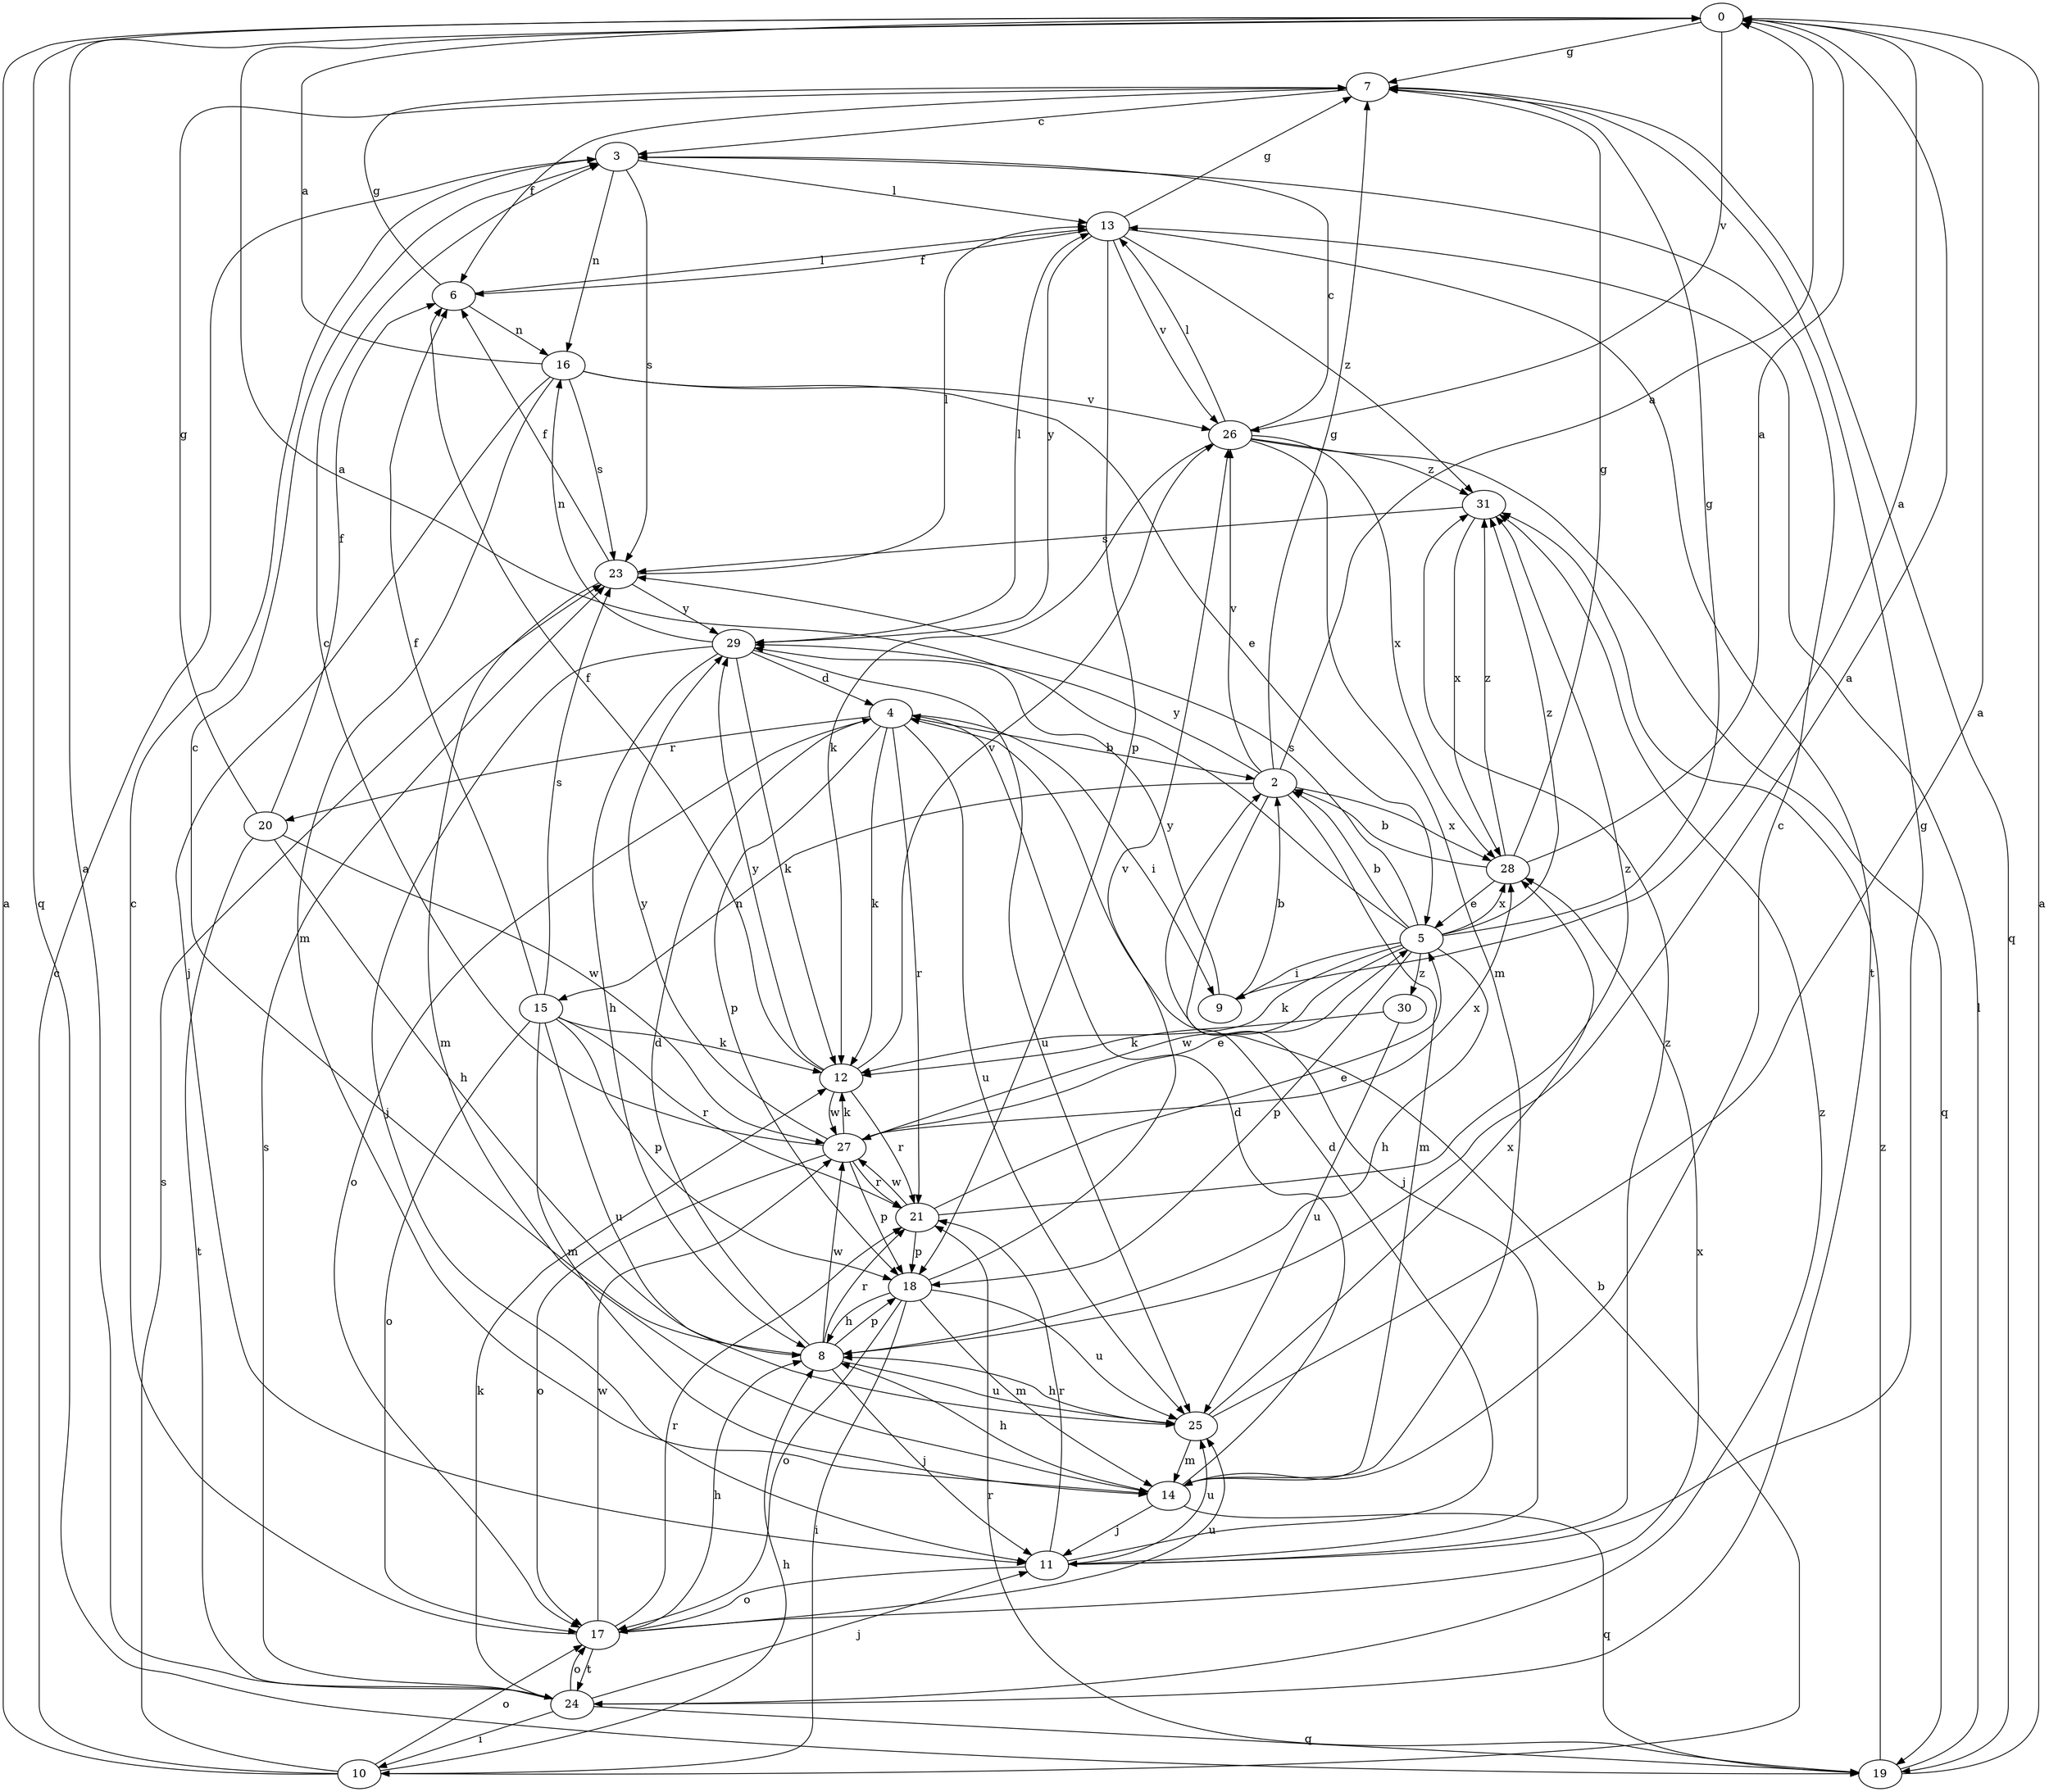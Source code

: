 strict digraph  {
0;
2;
3;
4;
5;
6;
7;
8;
9;
10;
11;
12;
13;
14;
15;
16;
17;
18;
19;
20;
21;
23;
24;
25;
26;
27;
28;
29;
30;
31;
0 -> 7  [label=g];
0 -> 19  [label=q];
0 -> 26  [label=v];
2 -> 0  [label=a];
2 -> 7  [label=g];
2 -> 11  [label=j];
2 -> 14  [label=m];
2 -> 15  [label=n];
2 -> 26  [label=v];
2 -> 28  [label=x];
2 -> 29  [label=y];
3 -> 13  [label=l];
3 -> 16  [label=n];
3 -> 23  [label=s];
4 -> 2  [label=b];
4 -> 9  [label=i];
4 -> 12  [label=k];
4 -> 17  [label=o];
4 -> 18  [label=p];
4 -> 20  [label=r];
4 -> 21  [label=r];
4 -> 25  [label=u];
5 -> 0  [label=a];
5 -> 2  [label=b];
5 -> 7  [label=g];
5 -> 8  [label=h];
5 -> 9  [label=i];
5 -> 12  [label=k];
5 -> 18  [label=p];
5 -> 23  [label=s];
5 -> 27  [label=w];
5 -> 28  [label=x];
5 -> 30  [label=z];
5 -> 31  [label=z];
6 -> 7  [label=g];
6 -> 13  [label=l];
6 -> 16  [label=n];
7 -> 3  [label=c];
7 -> 6  [label=f];
7 -> 19  [label=q];
8 -> 0  [label=a];
8 -> 3  [label=c];
8 -> 4  [label=d];
8 -> 11  [label=j];
8 -> 18  [label=p];
8 -> 21  [label=r];
8 -> 25  [label=u];
8 -> 27  [label=w];
9 -> 0  [label=a];
9 -> 2  [label=b];
9 -> 29  [label=y];
10 -> 0  [label=a];
10 -> 2  [label=b];
10 -> 3  [label=c];
10 -> 8  [label=h];
10 -> 17  [label=o];
10 -> 23  [label=s];
11 -> 4  [label=d];
11 -> 7  [label=g];
11 -> 17  [label=o];
11 -> 21  [label=r];
11 -> 25  [label=u];
11 -> 31  [label=z];
12 -> 6  [label=f];
12 -> 21  [label=r];
12 -> 26  [label=v];
12 -> 27  [label=w];
12 -> 29  [label=y];
13 -> 6  [label=f];
13 -> 7  [label=g];
13 -> 18  [label=p];
13 -> 24  [label=t];
13 -> 26  [label=v];
13 -> 29  [label=y];
13 -> 31  [label=z];
14 -> 3  [label=c];
14 -> 4  [label=d];
14 -> 8  [label=h];
14 -> 11  [label=j];
14 -> 19  [label=q];
15 -> 6  [label=f];
15 -> 12  [label=k];
15 -> 14  [label=m];
15 -> 17  [label=o];
15 -> 18  [label=p];
15 -> 21  [label=r];
15 -> 23  [label=s];
15 -> 25  [label=u];
16 -> 0  [label=a];
16 -> 5  [label=e];
16 -> 11  [label=j];
16 -> 14  [label=m];
16 -> 23  [label=s];
16 -> 26  [label=v];
17 -> 3  [label=c];
17 -> 8  [label=h];
17 -> 21  [label=r];
17 -> 24  [label=t];
17 -> 25  [label=u];
17 -> 27  [label=w];
17 -> 28  [label=x];
18 -> 8  [label=h];
18 -> 10  [label=i];
18 -> 14  [label=m];
18 -> 17  [label=o];
18 -> 25  [label=u];
18 -> 26  [label=v];
19 -> 0  [label=a];
19 -> 13  [label=l];
19 -> 21  [label=r];
19 -> 31  [label=z];
20 -> 6  [label=f];
20 -> 7  [label=g];
20 -> 8  [label=h];
20 -> 24  [label=t];
20 -> 27  [label=w];
21 -> 5  [label=e];
21 -> 18  [label=p];
21 -> 27  [label=w];
21 -> 31  [label=z];
23 -> 6  [label=f];
23 -> 13  [label=l];
23 -> 14  [label=m];
23 -> 29  [label=y];
24 -> 0  [label=a];
24 -> 10  [label=i];
24 -> 11  [label=j];
24 -> 12  [label=k];
24 -> 17  [label=o];
24 -> 19  [label=q];
24 -> 23  [label=s];
24 -> 31  [label=z];
25 -> 0  [label=a];
25 -> 8  [label=h];
25 -> 14  [label=m];
25 -> 28  [label=x];
26 -> 3  [label=c];
26 -> 12  [label=k];
26 -> 13  [label=l];
26 -> 14  [label=m];
26 -> 19  [label=q];
26 -> 28  [label=x];
26 -> 31  [label=z];
27 -> 3  [label=c];
27 -> 5  [label=e];
27 -> 12  [label=k];
27 -> 17  [label=o];
27 -> 18  [label=p];
27 -> 21  [label=r];
27 -> 28  [label=x];
27 -> 29  [label=y];
28 -> 0  [label=a];
28 -> 2  [label=b];
28 -> 5  [label=e];
28 -> 7  [label=g];
28 -> 31  [label=z];
29 -> 4  [label=d];
29 -> 8  [label=h];
29 -> 11  [label=j];
29 -> 12  [label=k];
29 -> 13  [label=l];
29 -> 16  [label=n];
29 -> 25  [label=u];
30 -> 12  [label=k];
30 -> 25  [label=u];
31 -> 23  [label=s];
31 -> 28  [label=x];
}
